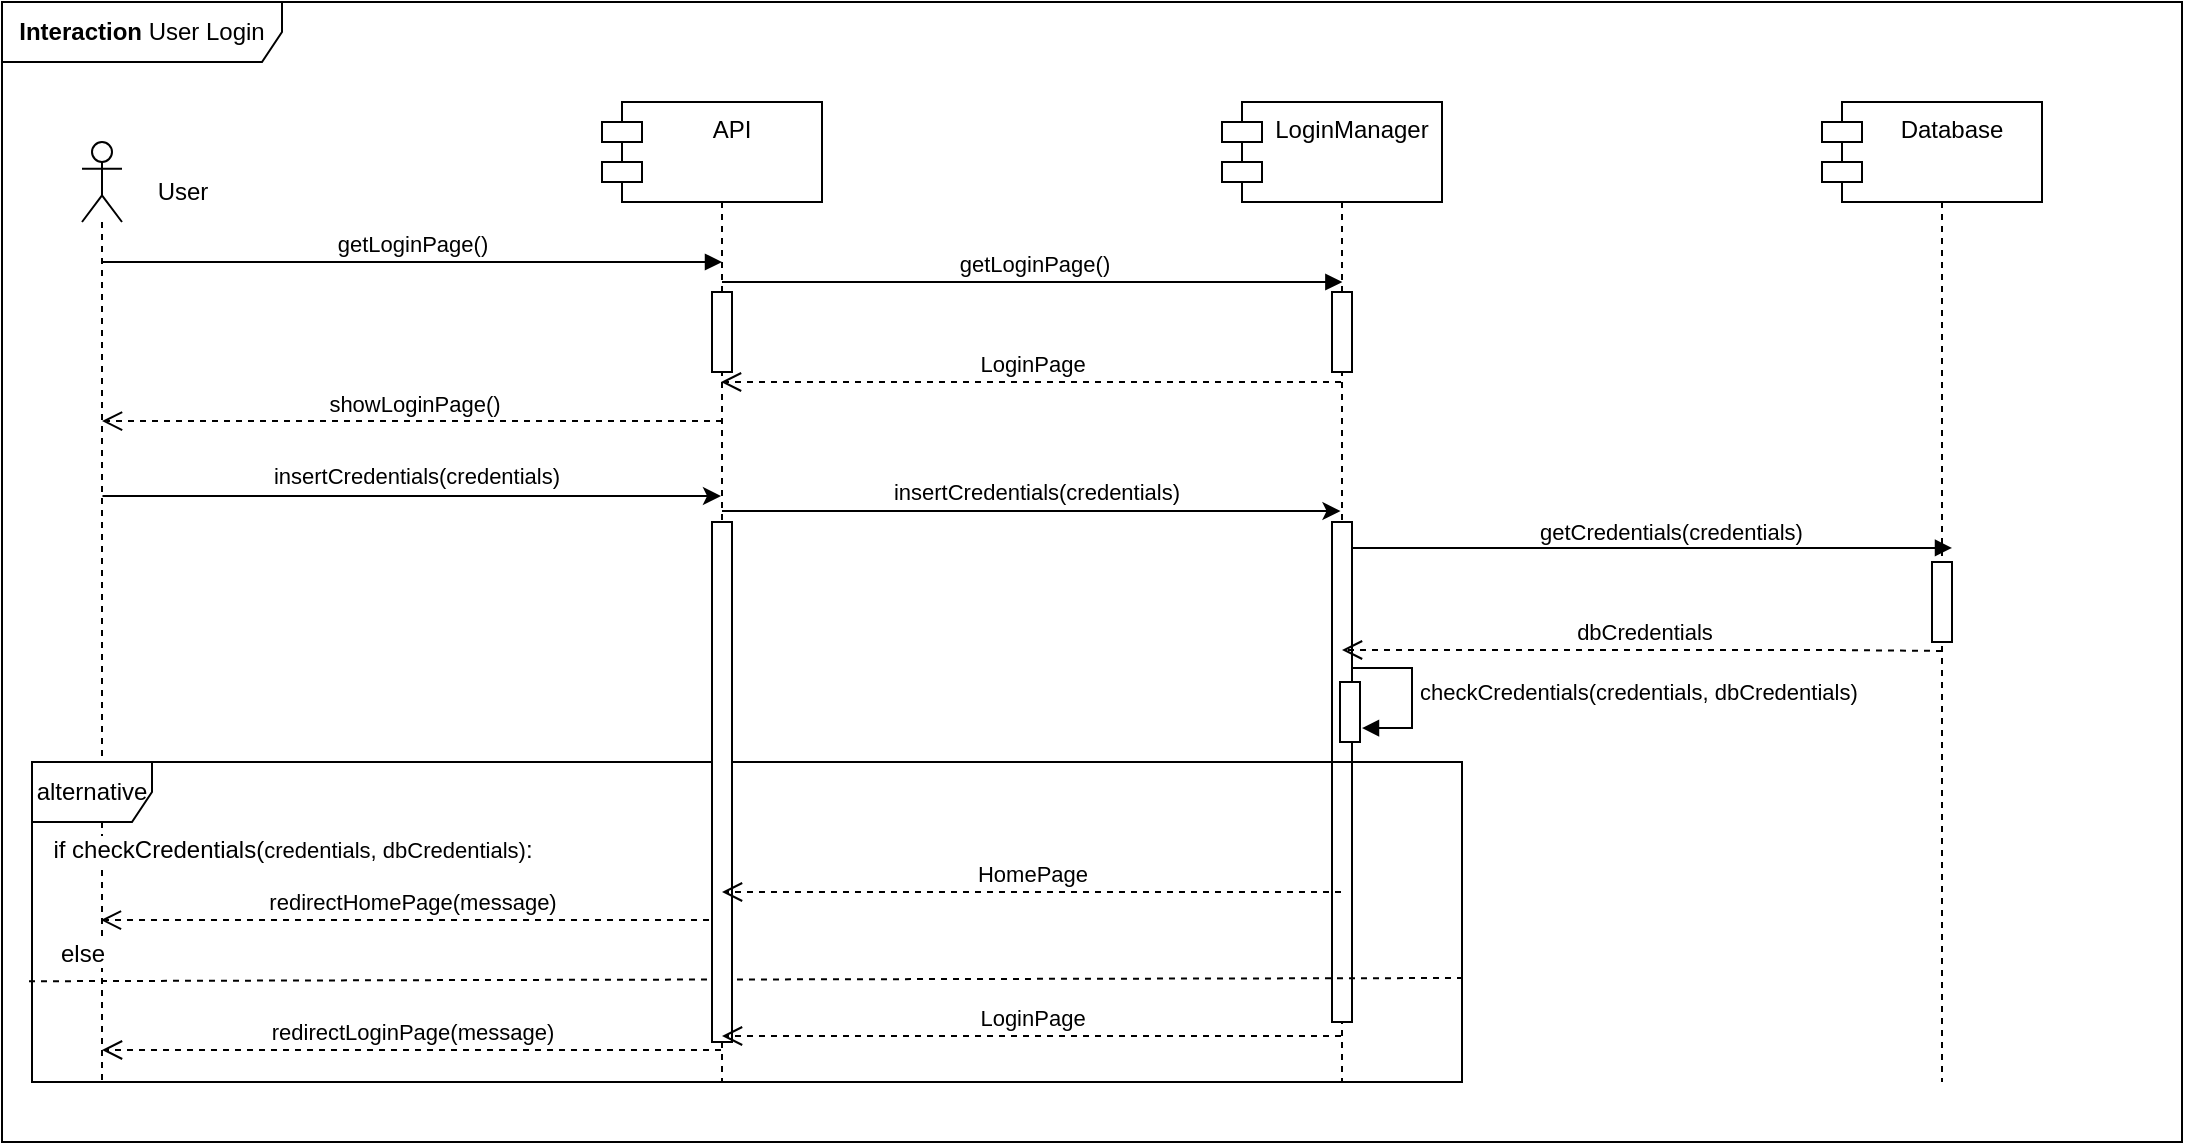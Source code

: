 <mxfile version="25.0.3">
  <diagram name="Page-1" id="2YBvvXClWsGukQMizWep">
    <mxGraphModel dx="1140" dy="768" grid="1" gridSize="10" guides="1" tooltips="1" connect="1" arrows="1" fold="1" page="1" pageScale="1" pageWidth="850" pageHeight="1100" math="0" shadow="0">
      <root>
        <mxCell id="0" />
        <mxCell id="1" parent="0" />
        <mxCell id="rRQOPOqROTzxPJMI8QWG-17" value="LoginManager" style="shape=umlLifeline;perimeter=lifelinePerimeter;whiteSpace=wrap;html=1;container=1;dropTarget=0;collapsible=0;recursiveResize=0;outlineConnect=0;portConstraint=eastwest;newEdgeStyle={&quot;curved&quot;:0,&quot;rounded&quot;:0};" parent="1" vertex="1">
          <mxGeometry x="1080" y="370" width="100" height="480" as="geometry" />
        </mxCell>
        <mxCell id="rRQOPOqROTzxPJMI8QWG-18" value="" style="html=1;points=[[0,0,0,0,5],[0,1,0,0,-5],[1,0,0,0,5],[1,1,0,0,-5]];perimeter=orthogonalPerimeter;outlineConnect=0;targetShapes=umlLifeline;portConstraint=eastwest;newEdgeStyle={&quot;curved&quot;:0,&quot;rounded&quot;:0};" parent="rRQOPOqROTzxPJMI8QWG-17" vertex="1">
          <mxGeometry x="45" y="220.0" width="10" height="40" as="geometry" />
        </mxCell>
        <mxCell id="aM9ryv3xv72pqoxQDRHE-7" value="getLoginPage()" style="html=1;verticalAlign=bottom;endArrow=block;edgeStyle=elbowEdgeStyle;elbow=vertical;curved=0;rounded=0;" parent="1" edge="1">
          <mxGeometry x="0.002" relative="1" as="geometry">
            <mxPoint x="209.81" y="440.0" as="sourcePoint" />
            <Array as="points">
              <mxPoint x="400" y="440" />
              <mxPoint x="365" y="410" />
            </Array>
            <mxPoint x="520" y="440" as="targetPoint" />
            <mxPoint as="offset" />
          </mxGeometry>
        </mxCell>
        <mxCell id="1ZKG4CmkqfWAM7Gi57S6-6" value="&lt;b&gt;Interaction&lt;/b&gt; User Login" style="shape=umlFrame;whiteSpace=wrap;html=1;pointerEvents=0;width=140;height=30;" parent="1" vertex="1">
          <mxGeometry x="160" y="310" width="1090" height="570" as="geometry" />
        </mxCell>
        <mxCell id="1ZKG4CmkqfWAM7Gi57S6-11" value="LoginManager" style="shape=umlLifeline;perimeter=lifelinePerimeter;whiteSpace=wrap;html=1;container=1;dropTarget=0;collapsible=0;recursiveResize=0;outlineConnect=0;portConstraint=eastwest;newEdgeStyle={&quot;curved&quot;:0,&quot;rounded&quot;:0};" parent="1" vertex="1">
          <mxGeometry x="780" y="370" width="100" height="480" as="geometry" />
        </mxCell>
        <mxCell id="1ZKG4CmkqfWAM7Gi57S6-21" value="" style="html=1;points=[[0,0,0,0,5],[0,1,0,0,-5],[1,0,0,0,5],[1,1,0,0,-5]];perimeter=orthogonalPerimeter;outlineConnect=0;targetShapes=umlLifeline;portConstraint=eastwest;newEdgeStyle={&quot;curved&quot;:0,&quot;rounded&quot;:0};" parent="1ZKG4CmkqfWAM7Gi57S6-11" vertex="1">
          <mxGeometry x="45" y="200" width="10" height="250" as="geometry" />
        </mxCell>
        <mxCell id="ymWepqPld3naHtEsWhe9-1" value="" style="html=1;points=[[0,0,0,0,5],[0,1,0,0,-5],[1,0,0,0,5],[1,1,0,0,-5]];perimeter=orthogonalPerimeter;outlineConnect=0;targetShapes=umlLifeline;portConstraint=eastwest;newEdgeStyle={&quot;curved&quot;:0,&quot;rounded&quot;:0};" parent="1ZKG4CmkqfWAM7Gi57S6-11" vertex="1">
          <mxGeometry x="45" y="85" width="10" height="40" as="geometry" />
        </mxCell>
        <mxCell id="ojDJBMN_RABcYPJc_MFX-1" value="" style="html=1;points=[[0,0,0,0,5],[0,1,0,0,-5],[1,0,0,0,5],[1,1,0,0,-5]];perimeter=orthogonalPerimeter;outlineConnect=0;targetShapes=umlLifeline;portConstraint=eastwest;newEdgeStyle={&quot;curved&quot;:0,&quot;rounded&quot;:0};" vertex="1" parent="1ZKG4CmkqfWAM7Gi57S6-11">
          <mxGeometry x="49" y="280" width="10" height="30" as="geometry" />
        </mxCell>
        <mxCell id="1ZKG4CmkqfWAM7Gi57S6-17" style="edgeStyle=orthogonalEdgeStyle;rounded=0;orthogonalLoop=1;jettySize=auto;html=1;curved=0;" parent="1" edge="1">
          <mxGeometry relative="1" as="geometry">
            <mxPoint x="210.247" y="557.013" as="sourcePoint" />
            <mxPoint x="519.5" y="557.013" as="targetPoint" />
            <Array as="points">
              <mxPoint x="280" y="557" />
              <mxPoint x="280" y="557" />
            </Array>
          </mxGeometry>
        </mxCell>
        <mxCell id="1ZKG4CmkqfWAM7Gi57S6-18" value="insertCredentials(credentials)" style="edgeLabel;html=1;align=center;verticalAlign=middle;resizable=0;points=[];" parent="1ZKG4CmkqfWAM7Gi57S6-17" vertex="1" connectable="0">
          <mxGeometry x="0.013" y="1" relative="1" as="geometry">
            <mxPoint y="-9" as="offset" />
          </mxGeometry>
        </mxCell>
        <mxCell id="1ZKG4CmkqfWAM7Gi57S6-13" value="" style="shape=umlLifeline;perimeter=lifelinePerimeter;whiteSpace=wrap;html=1;container=1;dropTarget=0;collapsible=0;recursiveResize=0;outlineConnect=0;portConstraint=eastwest;newEdgeStyle={&quot;curved&quot;:0,&quot;rounded&quot;:0};participant=umlActor;size=40;" parent="1" vertex="1">
          <mxGeometry x="200" y="380" width="20" height="470" as="geometry" />
        </mxCell>
        <mxCell id="1ZKG4CmkqfWAM7Gi57S6-14" value="User" style="text;html=1;align=center;verticalAlign=middle;resizable=0;points=[];autosize=1;strokeColor=none;fillColor=none;" parent="1" vertex="1">
          <mxGeometry x="225" y="390" width="50" height="30" as="geometry" />
        </mxCell>
        <mxCell id="1ZKG4CmkqfWAM7Gi57S6-16" value="LoginPage" style="html=1;verticalAlign=bottom;endArrow=open;dashed=1;endSize=8;curved=0;rounded=0;" parent="1" edge="1">
          <mxGeometry x="-0.002" relative="1" as="geometry">
            <mxPoint x="829.5" y="500" as="sourcePoint" />
            <mxPoint x="519.5" y="500" as="targetPoint" />
            <Array as="points">
              <mxPoint x="550" y="500" />
            </Array>
            <mxPoint as="offset" />
          </mxGeometry>
        </mxCell>
        <mxCell id="1ZKG4CmkqfWAM7Gi57S6-19" value="redirectHomePage(message)" style="html=1;verticalAlign=bottom;endArrow=open;dashed=1;endSize=8;curved=0;rounded=0;" parent="1" edge="1">
          <mxGeometry x="-0.002" relative="1" as="geometry">
            <mxPoint x="519.5" y="769.05" as="sourcePoint" />
            <mxPoint x="209.447" y="769.05" as="targetPoint" />
            <Array as="points">
              <mxPoint x="460" y="769.05" />
              <mxPoint x="400" y="769.05" />
              <mxPoint x="340" y="769.05" />
              <mxPoint x="310" y="769.05" />
            </Array>
            <mxPoint as="offset" />
          </mxGeometry>
        </mxCell>
        <mxCell id="1ZKG4CmkqfWAM7Gi57S6-23" value="alternative" style="shape=umlFrame;whiteSpace=wrap;html=1;pointerEvents=0;" parent="1" vertex="1">
          <mxGeometry x="175" y="690" width="715" height="160" as="geometry" />
        </mxCell>
        <mxCell id="1ZKG4CmkqfWAM7Gi57S6-24" value="if checkCredentials(&lt;span style=&quot;font-size: 11px; text-align: left;&quot;&gt;credentials, dbCredentials)&lt;/span&gt;:" style="text;html=1;align=center;verticalAlign=middle;resizable=0;points=[];autosize=1;strokeColor=none;fillColor=none;labelBackgroundColor=default;" parent="1" vertex="1">
          <mxGeometry x="175" y="719" width="260" height="30" as="geometry" />
        </mxCell>
        <mxCell id="1ZKG4CmkqfWAM7Gi57S6-25" value="" style="endArrow=none;dashed=1;html=1;rounded=0;exitX=-0.03;exitY=0.954;exitDx=0;exitDy=0;exitPerimeter=0;" parent="1" source="1ZKG4CmkqfWAM7Gi57S6-26" edge="1">
          <mxGeometry width="50" height="50" relative="1" as="geometry">
            <mxPoint x="172.99" y="799.6" as="sourcePoint" />
            <mxPoint x="890" y="798" as="targetPoint" />
            <Array as="points">
              <mxPoint x="400" y="799" />
            </Array>
          </mxGeometry>
        </mxCell>
        <mxCell id="1ZKG4CmkqfWAM7Gi57S6-26" value="&lt;span style=&quot;background-color: rgb(255, 255, 255);&quot;&gt;else&lt;/span&gt;" style="text;html=1;align=center;verticalAlign=middle;resizable=0;points=[];autosize=1;strokeColor=none;fillColor=none;" parent="1" vertex="1">
          <mxGeometry x="175" y="771" width="50" height="30" as="geometry" />
        </mxCell>
        <mxCell id="1ZKG4CmkqfWAM7Gi57S6-27" value="redirectLoginPage(message)" style="html=1;verticalAlign=bottom;endArrow=open;dashed=1;endSize=8;curved=0;rounded=0;" parent="1" edge="1">
          <mxGeometry x="-0.002" relative="1" as="geometry">
            <mxPoint x="519.5" y="834" as="sourcePoint" />
            <mxPoint x="210" y="834" as="targetPoint" />
            <Array as="points">
              <mxPoint x="450" y="834" />
              <mxPoint x="390" y="834" />
              <mxPoint x="330" y="834" />
              <mxPoint x="300" y="834" />
            </Array>
            <mxPoint as="offset" />
          </mxGeometry>
        </mxCell>
        <mxCell id="rRQOPOqROTzxPJMI8QWG-2" value="API" style="shape=umlLifeline;perimeter=lifelinePerimeter;whiteSpace=wrap;html=1;container=1;dropTarget=0;collapsible=0;recursiveResize=0;outlineConnect=0;portConstraint=eastwest;newEdgeStyle={&quot;curved&quot;:0,&quot;rounded&quot;:0};" parent="1" vertex="1">
          <mxGeometry x="470" y="370" width="100" height="480" as="geometry" />
        </mxCell>
        <mxCell id="rRQOPOqROTzxPJMI8QWG-6" value="" style="html=1;points=[[0,0,0,0,5],[0,1,0,0,-5],[1,0,0,0,5],[1,1,0,0,-5]];perimeter=orthogonalPerimeter;outlineConnect=0;targetShapes=umlLifeline;portConstraint=eastwest;newEdgeStyle={&quot;curved&quot;:0,&quot;rounded&quot;:0};" parent="rRQOPOqROTzxPJMI8QWG-2" vertex="1">
          <mxGeometry x="45" y="85" width="10" height="40" as="geometry" />
        </mxCell>
        <mxCell id="rRQOPOqROTzxPJMI8QWG-12" value="" style="html=1;points=[[0,0,0,0,5],[0,1,0,0,-5],[1,0,0,0,5],[1,1,0,0,-5]];perimeter=orthogonalPerimeter;outlineConnect=0;targetShapes=umlLifeline;portConstraint=eastwest;newEdgeStyle={&quot;curved&quot;:0,&quot;rounded&quot;:0};" parent="rRQOPOqROTzxPJMI8QWG-2" vertex="1">
          <mxGeometry x="45" y="200" width="10" height="260" as="geometry" />
        </mxCell>
        <mxCell id="rRQOPOqROTzxPJMI8QWG-4" value="getLoginPage()" style="html=1;verticalAlign=bottom;endArrow=block;edgeStyle=elbowEdgeStyle;elbow=vertical;curved=0;rounded=0;" parent="1" edge="1">
          <mxGeometry x="0.002" relative="1" as="geometry">
            <mxPoint x="520.0" y="450.0" as="sourcePoint" />
            <Array as="points">
              <mxPoint x="710.19" y="450" />
              <mxPoint x="675.19" y="420" />
            </Array>
            <mxPoint x="830.19" y="450" as="targetPoint" />
            <mxPoint as="offset" />
          </mxGeometry>
        </mxCell>
        <mxCell id="rRQOPOqROTzxPJMI8QWG-5" value="showLoginPage()" style="html=1;verticalAlign=bottom;endArrow=open;dashed=1;endSize=8;curved=0;rounded=0;" parent="1" edge="1">
          <mxGeometry x="-0.002" relative="1" as="geometry">
            <mxPoint x="520" y="519.52" as="sourcePoint" />
            <mxPoint x="210" y="519.52" as="targetPoint" />
            <Array as="points">
              <mxPoint x="240.5" y="519.52" />
            </Array>
            <mxPoint as="offset" />
          </mxGeometry>
        </mxCell>
        <mxCell id="rRQOPOqROTzxPJMI8QWG-7" style="edgeStyle=orthogonalEdgeStyle;rounded=0;orthogonalLoop=1;jettySize=auto;html=1;curved=0;" parent="1" edge="1">
          <mxGeometry relative="1" as="geometry">
            <mxPoint x="519.997" y="564.523" as="sourcePoint" />
            <mxPoint x="829.25" y="564.523" as="targetPoint" />
            <Array as="points">
              <mxPoint x="589.75" y="564.51" />
              <mxPoint x="589.75" y="564.51" />
            </Array>
          </mxGeometry>
        </mxCell>
        <mxCell id="rRQOPOqROTzxPJMI8QWG-8" value="insertCredentials(credentials)" style="edgeLabel;html=1;align=center;verticalAlign=middle;resizable=0;points=[];" parent="rRQOPOqROTzxPJMI8QWG-7" vertex="1" connectable="0">
          <mxGeometry x="0.013" y="1" relative="1" as="geometry">
            <mxPoint y="-9" as="offset" />
          </mxGeometry>
        </mxCell>
        <mxCell id="rRQOPOqROTzxPJMI8QWG-11" value="HomePage" style="html=1;verticalAlign=bottom;endArrow=open;dashed=1;endSize=8;curved=0;rounded=0;" parent="1" edge="1">
          <mxGeometry x="-0.002" relative="1" as="geometry">
            <mxPoint x="829.5" y="755.05" as="sourcePoint" />
            <mxPoint x="520" y="755" as="targetPoint" />
            <Array as="points">
              <mxPoint x="770" y="755.05" />
              <mxPoint x="710" y="755.05" />
              <mxPoint x="650" y="755.05" />
              <mxPoint x="620" y="755.05" />
            </Array>
            <mxPoint as="offset" />
          </mxGeometry>
        </mxCell>
        <mxCell id="rRQOPOqROTzxPJMI8QWG-13" value="LoginPage" style="html=1;verticalAlign=bottom;endArrow=open;dashed=1;endSize=8;curved=0;rounded=0;" parent="1" edge="1">
          <mxGeometry x="-0.002" relative="1" as="geometry">
            <mxPoint x="829.5" y="827.05" as="sourcePoint" />
            <mxPoint x="520" y="827" as="targetPoint" />
            <Array as="points">
              <mxPoint x="770" y="827.05" />
              <mxPoint x="710" y="827.05" />
              <mxPoint x="650" y="827.05" />
              <mxPoint x="620" y="827.05" />
            </Array>
            <mxPoint as="offset" />
          </mxGeometry>
        </mxCell>
        <mxCell id="rRQOPOqROTzxPJMI8QWG-14" value="API" style="shape=module;align=left;spacingLeft=20;align=center;verticalAlign=top;whiteSpace=wrap;html=1;" parent="1" vertex="1">
          <mxGeometry x="460" y="360" width="110" height="50" as="geometry" />
        </mxCell>
        <mxCell id="rRQOPOqROTzxPJMI8QWG-15" value="LoginManager" style="shape=module;align=left;spacingLeft=20;align=center;verticalAlign=top;whiteSpace=wrap;html=1;" parent="1" vertex="1">
          <mxGeometry x="770" y="360" width="110" height="50" as="geometry" />
        </mxCell>
        <mxCell id="rRQOPOqROTzxPJMI8QWG-16" value="Database" style="shape=module;align=left;spacingLeft=20;align=center;verticalAlign=top;whiteSpace=wrap;html=1;" parent="1" vertex="1">
          <mxGeometry x="1070" y="360" width="110" height="50" as="geometry" />
        </mxCell>
        <mxCell id="rRQOPOqROTzxPJMI8QWG-19" value="checkCredentials(credentials, dbCredentials)" style="html=1;align=left;spacingLeft=2;endArrow=block;rounded=0;edgeStyle=orthogonalEdgeStyle;curved=0;rounded=0;" parent="1" edge="1">
          <mxGeometry relative="1" as="geometry">
            <mxPoint x="835" y="643.02" as="sourcePoint" />
            <Array as="points">
              <mxPoint x="865" y="673.02" />
            </Array>
            <mxPoint x="840" y="673.038" as="targetPoint" />
          </mxGeometry>
        </mxCell>
        <mxCell id="1ZKG4CmkqfWAM7Gi57S6-22" value="getCredentials(credentials)" style="html=1;align=left;spacingLeft=2;endArrow=block;rounded=0;edgeStyle=orthogonalEdgeStyle;curved=0;rounded=0;" parent="1" edge="1">
          <mxGeometry x="-0.368" y="8" relative="1" as="geometry">
            <mxPoint x="835" y="590" as="sourcePoint" />
            <Array as="points">
              <mxPoint x="835" y="582.97" />
            </Array>
            <mxPoint x="1135" y="582.97" as="targetPoint" />
            <mxPoint as="offset" />
          </mxGeometry>
        </mxCell>
        <mxCell id="rRQOPOqROTzxPJMI8QWG-24" value="dbCredentials" style="html=1;verticalAlign=bottom;endArrow=open;dashed=1;endSize=8;curved=0;rounded=0;" parent="1" edge="1">
          <mxGeometry x="-0.002" relative="1" as="geometry">
            <mxPoint x="1130" y="634.48" as="sourcePoint" />
            <mxPoint x="830" y="634" as="targetPoint" />
            <Array as="points">
              <mxPoint x="1080" y="634.05" />
              <mxPoint x="1020" y="634.05" />
              <mxPoint x="960" y="634.05" />
              <mxPoint x="930" y="634.05" />
            </Array>
            <mxPoint as="offset" />
          </mxGeometry>
        </mxCell>
      </root>
    </mxGraphModel>
  </diagram>
</mxfile>
